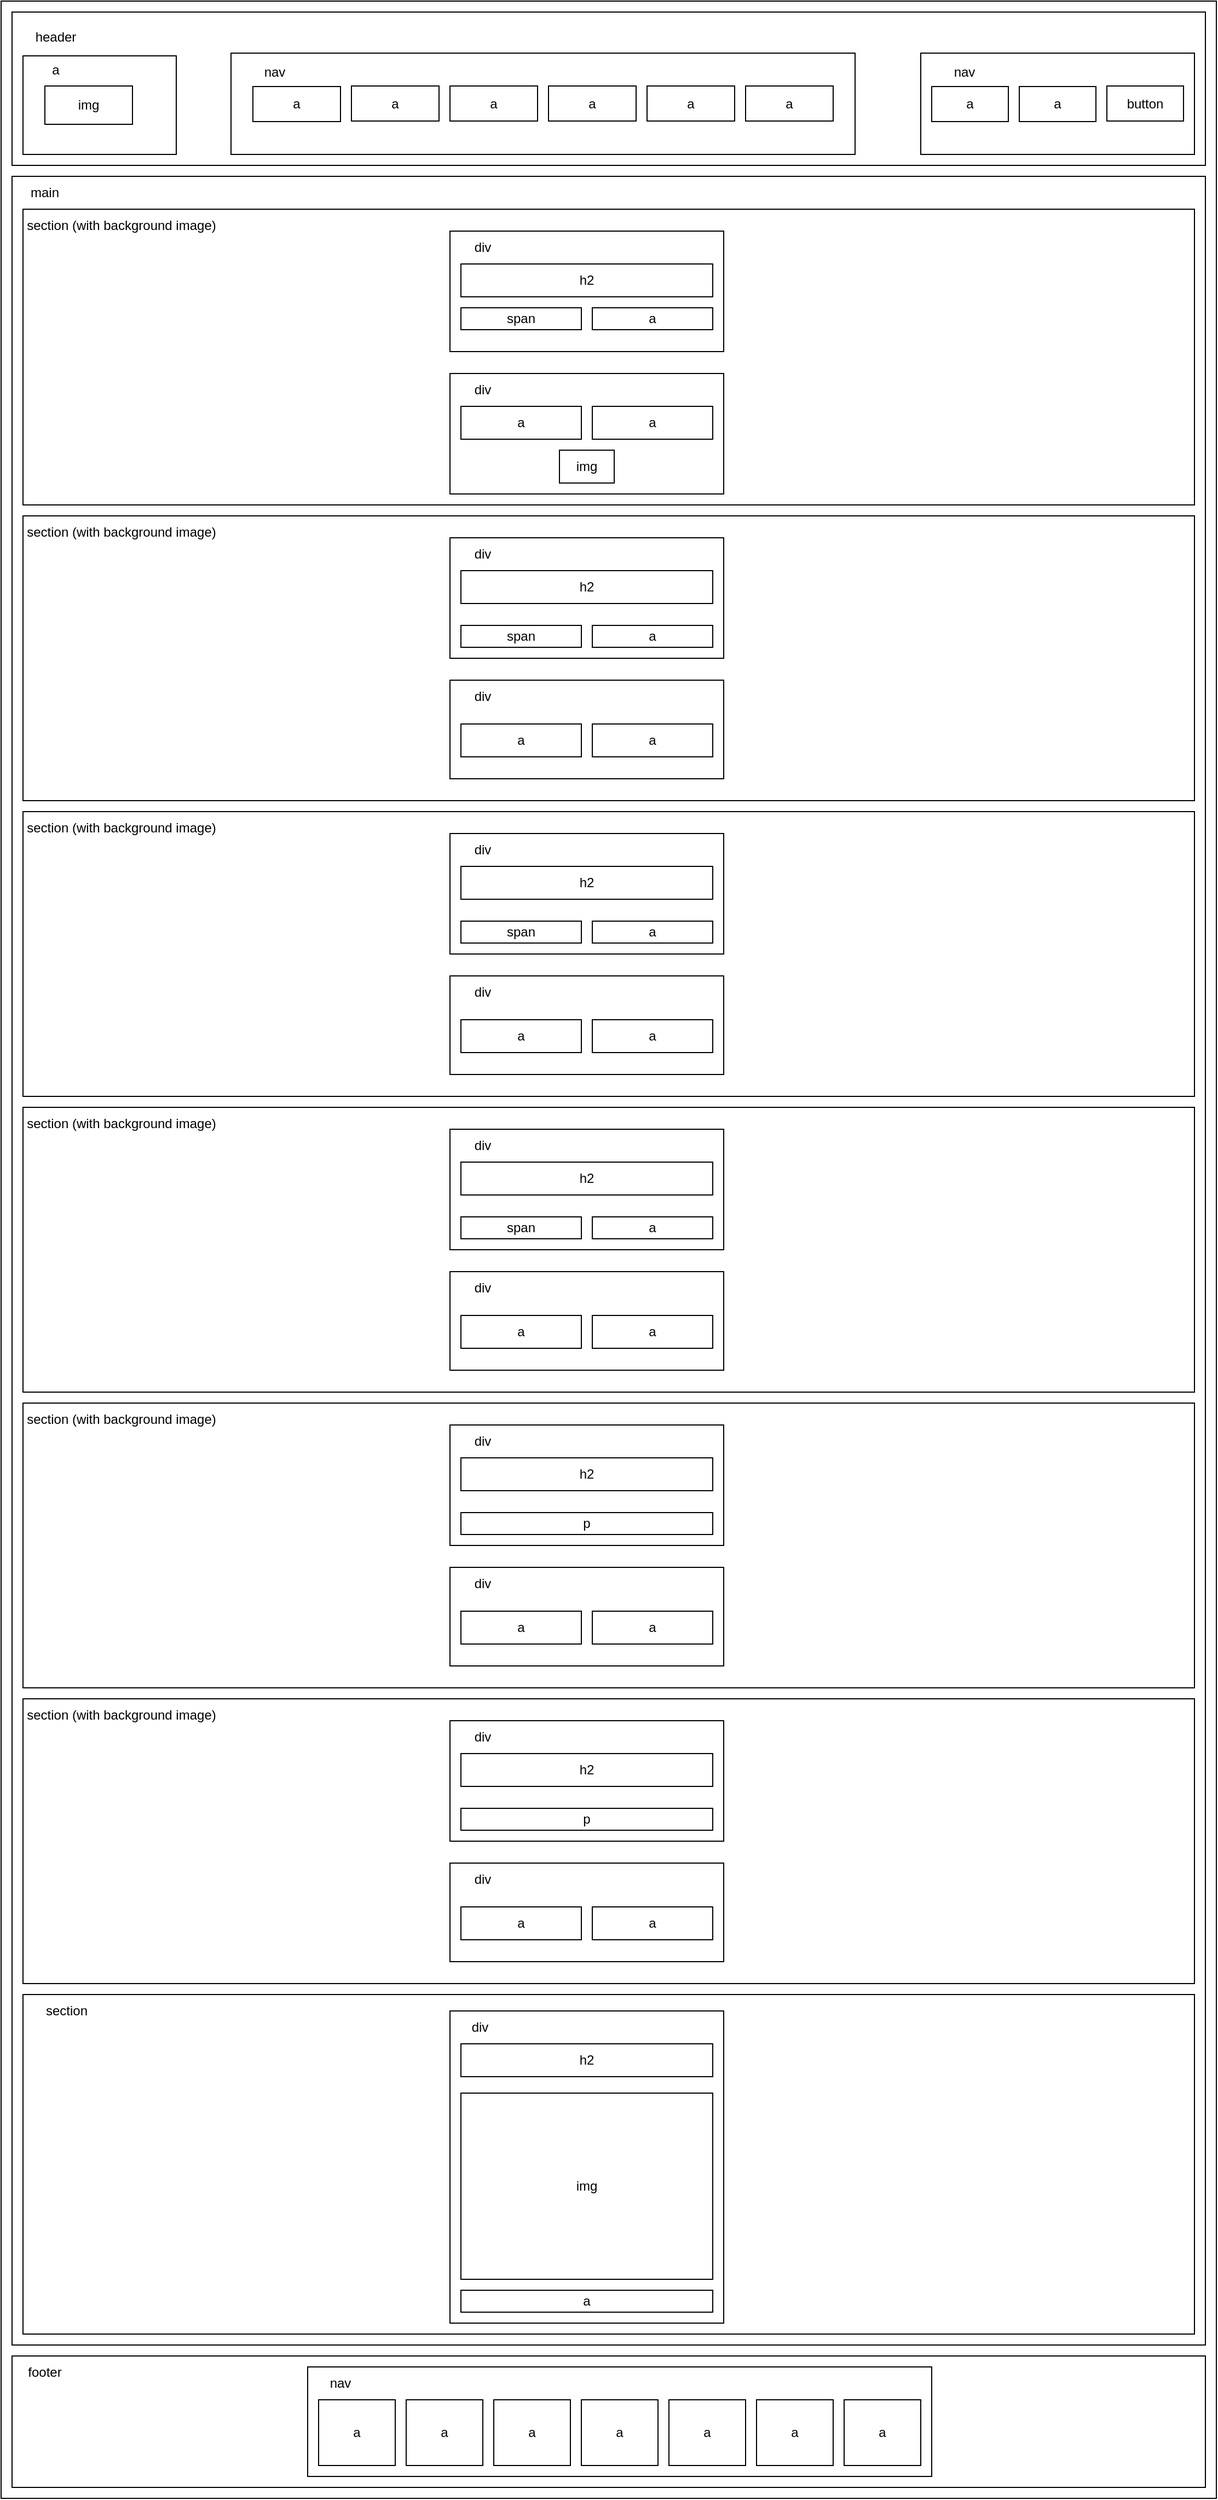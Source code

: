 <mxfile version="15.9.4" type="device"><diagram id="g-cwsMqjVNaGuo1d63YJ" name="Page-1"><mxGraphModel dx="2272" dy="1844" grid="1" gridSize="10" guides="1" tooltips="1" connect="1" arrows="1" fold="1" page="1" pageScale="1" pageWidth="850" pageHeight="1100" math="0" shadow="0"><root><mxCell id="0"/><mxCell id="1" parent="0"/><mxCell id="1sfYMG9vzPWrUoyBAxsL-1" value="" style="rounded=0;whiteSpace=wrap;html=1;" parent="1" vertex="1"><mxGeometry x="-300" y="-160" width="1110" height="2280" as="geometry"/></mxCell><mxCell id="1sfYMG9vzPWrUoyBAxsL-2" value="" style="rounded=0;whiteSpace=wrap;html=1;" parent="1" vertex="1"><mxGeometry x="-290" y="-150" width="1090" height="140" as="geometry"/></mxCell><mxCell id="1sfYMG9vzPWrUoyBAxsL-3" value="" style="rounded=0;whiteSpace=wrap;html=1;" parent="1" vertex="1"><mxGeometry x="-280" y="-110" width="140" height="90" as="geometry"/></mxCell><mxCell id="1sfYMG9vzPWrUoyBAxsL-4" value="img" style="rounded=0;whiteSpace=wrap;html=1;" parent="1" vertex="1"><mxGeometry x="-260" y="-82.5" width="80" height="35" as="geometry"/></mxCell><mxCell id="1sfYMG9vzPWrUoyBAxsL-5" value="a" style="text;html=1;strokeColor=none;fillColor=none;align=center;verticalAlign=middle;whiteSpace=wrap;rounded=0;" parent="1" vertex="1"><mxGeometry x="-280" y="-112.5" width="60" height="30" as="geometry"/></mxCell><mxCell id="1sfYMG9vzPWrUoyBAxsL-6" value="header" style="text;html=1;strokeColor=none;fillColor=none;align=center;verticalAlign=middle;whiteSpace=wrap;rounded=0;" parent="1" vertex="1"><mxGeometry x="-280" y="-142" width="60" height="30" as="geometry"/></mxCell><mxCell id="1sfYMG9vzPWrUoyBAxsL-7" value="" style="rounded=0;whiteSpace=wrap;html=1;" parent="1" vertex="1"><mxGeometry x="-90" y="-112.5" width="570" height="92.5" as="geometry"/></mxCell><mxCell id="1sfYMG9vzPWrUoyBAxsL-8" value="nav" style="text;html=1;strokeColor=none;fillColor=none;align=center;verticalAlign=middle;whiteSpace=wrap;rounded=0;" parent="1" vertex="1"><mxGeometry x="-80" y="-110" width="60" height="30" as="geometry"/></mxCell><mxCell id="1sfYMG9vzPWrUoyBAxsL-9" value="a" style="rounded=0;whiteSpace=wrap;html=1;" parent="1" vertex="1"><mxGeometry x="-70" y="-82" width="80" height="32" as="geometry"/></mxCell><mxCell id="1sfYMG9vzPWrUoyBAxsL-10" value="a" style="rounded=0;whiteSpace=wrap;html=1;" parent="1" vertex="1"><mxGeometry x="20" y="-82.5" width="80" height="32" as="geometry"/></mxCell><mxCell id="1sfYMG9vzPWrUoyBAxsL-11" value="a" style="rounded=0;whiteSpace=wrap;html=1;" parent="1" vertex="1"><mxGeometry x="110" y="-82.5" width="80" height="32" as="geometry"/></mxCell><mxCell id="1sfYMG9vzPWrUoyBAxsL-12" value="a" style="rounded=0;whiteSpace=wrap;html=1;" parent="1" vertex="1"><mxGeometry x="200" y="-82.5" width="80" height="32" as="geometry"/></mxCell><mxCell id="1sfYMG9vzPWrUoyBAxsL-13" value="a" style="rounded=0;whiteSpace=wrap;html=1;" parent="1" vertex="1"><mxGeometry x="290" y="-82.5" width="80" height="32" as="geometry"/></mxCell><mxCell id="1sfYMG9vzPWrUoyBAxsL-14" value="a" style="rounded=0;whiteSpace=wrap;html=1;" parent="1" vertex="1"><mxGeometry x="380" y="-82.5" width="80" height="32" as="geometry"/></mxCell><mxCell id="1sfYMG9vzPWrUoyBAxsL-15" value="" style="rounded=0;whiteSpace=wrap;html=1;" parent="1" vertex="1"><mxGeometry x="540" y="-112.5" width="250" height="92.5" as="geometry"/></mxCell><mxCell id="1sfYMG9vzPWrUoyBAxsL-16" value="nav" style="text;html=1;strokeColor=none;fillColor=none;align=center;verticalAlign=middle;whiteSpace=wrap;rounded=0;" parent="1" vertex="1"><mxGeometry x="550" y="-110" width="60" height="30" as="geometry"/></mxCell><mxCell id="1sfYMG9vzPWrUoyBAxsL-17" value="a&lt;span style=&quot;color: rgba(0 , 0 , 0 , 0) ; font-family: monospace ; font-size: 0px&quot;&gt;%3CmxGraphModel%3E%3Croot%3E%3CmxCell%20id%3D%220%22%2F%3E%3CmxCell%20id%3D%221%22%20parent%3D%220%22%2F%3E%3CmxCell%20id%3D%222%22%20value%3D%22a%22%20style%3D%22rounded%3D0%3BwhiteSpace%3Dwrap%3Bhtml%3D1%3B%22%20vertex%3D%221%22%20parent%3D%221%22%3E%3CmxGeometry%20x%3D%22-70%22%20y%3D%22-82%22%20width%3D%2280%22%20height%3D%2232%22%20as%3D%22geometry%22%2F%3E%3C%2FmxCell%3E%3C%2Froot%3E%3C%2FmxGraphModel%3E&lt;/span&gt;" style="rounded=0;whiteSpace=wrap;html=1;" parent="1" vertex="1"><mxGeometry x="550" y="-82" width="70" height="32" as="geometry"/></mxCell><mxCell id="1sfYMG9vzPWrUoyBAxsL-18" value="a&lt;span style=&quot;color: rgba(0 , 0 , 0 , 0) ; font-family: monospace ; font-size: 0px&quot;&gt;%3CmxGraphModel%3E%3Croot%3E%3CmxCell%20id%3D%220%22%2F%3E%3CmxCell%20id%3D%221%22%20parent%3D%220%22%2F%3E%3CmxCell%20id%3D%222%22%20value%3D%22a%22%20style%3D%22rounded%3D0%3BwhiteSpace%3Dwrap%3Bhtml%3D1%3B%22%20vertex%3D%221%22%20parent%3D%221%22%3E%3CmxGeometry%20x%3D%22-70%22%20y%3D%22-82%22%20width%3D%2280%22%20height%3D%2232%22%20as%3D%22geometry%22%2F%3E%3C%2FmxCell%3E%3C%2Froot%3E%3C%2FmxGraphModel%3E&lt;/span&gt;" style="rounded=0;whiteSpace=wrap;html=1;" parent="1" vertex="1"><mxGeometry x="630" y="-82" width="70" height="32" as="geometry"/></mxCell><mxCell id="1sfYMG9vzPWrUoyBAxsL-19" value="button" style="rounded=0;whiteSpace=wrap;html=1;" parent="1" vertex="1"><mxGeometry x="710" y="-82.5" width="70" height="32" as="geometry"/></mxCell><mxCell id="1sfYMG9vzPWrUoyBAxsL-20" value="" style="rounded=0;whiteSpace=wrap;html=1;" parent="1" vertex="1"><mxGeometry x="-290" width="1090" height="1980" as="geometry"/></mxCell><mxCell id="1sfYMG9vzPWrUoyBAxsL-21" value="main" style="text;html=1;strokeColor=none;fillColor=none;align=center;verticalAlign=middle;whiteSpace=wrap;rounded=0;" parent="1" vertex="1"><mxGeometry x="-290" width="60" height="30" as="geometry"/></mxCell><mxCell id="1sfYMG9vzPWrUoyBAxsL-22" value="" style="rounded=0;whiteSpace=wrap;html=1;" parent="1" vertex="1"><mxGeometry x="-280" y="30" width="1070" height="270" as="geometry"/></mxCell><mxCell id="1sfYMG9vzPWrUoyBAxsL-24" value="" style="rounded=0;whiteSpace=wrap;html=1;" parent="1" vertex="1"><mxGeometry x="110" y="50" width="250" height="110" as="geometry"/></mxCell><mxCell id="1sfYMG9vzPWrUoyBAxsL-25" value="h2" style="rounded=0;whiteSpace=wrap;html=1;" parent="1" vertex="1"><mxGeometry x="120" y="80" width="230" height="30" as="geometry"/></mxCell><mxCell id="1sfYMG9vzPWrUoyBAxsL-26" value="span" style="rounded=0;whiteSpace=wrap;html=1;" parent="1" vertex="1"><mxGeometry x="120" y="120" width="110" height="20" as="geometry"/></mxCell><mxCell id="1sfYMG9vzPWrUoyBAxsL-27" value="a" style="rounded=0;whiteSpace=wrap;html=1;" parent="1" vertex="1"><mxGeometry x="240" y="120" width="110" height="20" as="geometry"/></mxCell><mxCell id="1sfYMG9vzPWrUoyBAxsL-28" value="section (with background image)" style="text;html=1;strokeColor=none;fillColor=none;align=center;verticalAlign=middle;whiteSpace=wrap;rounded=0;" parent="1" vertex="1"><mxGeometry x="-280" y="30" width="180" height="30" as="geometry"/></mxCell><mxCell id="1sfYMG9vzPWrUoyBAxsL-29" value="div" style="text;html=1;strokeColor=none;fillColor=none;align=center;verticalAlign=middle;whiteSpace=wrap;rounded=0;" parent="1" vertex="1"><mxGeometry x="110" y="50" width="60" height="30" as="geometry"/></mxCell><mxCell id="1sfYMG9vzPWrUoyBAxsL-30" value="" style="rounded=0;whiteSpace=wrap;html=1;" parent="1" vertex="1"><mxGeometry x="110" y="180" width="250" height="110" as="geometry"/></mxCell><mxCell id="1sfYMG9vzPWrUoyBAxsL-32" value="div" style="text;html=1;strokeColor=none;fillColor=none;align=center;verticalAlign=middle;whiteSpace=wrap;rounded=0;" parent="1" vertex="1"><mxGeometry x="110" y="180" width="60" height="30" as="geometry"/></mxCell><mxCell id="1sfYMG9vzPWrUoyBAxsL-33" value="a" style="rounded=0;whiteSpace=wrap;html=1;" parent="1" vertex="1"><mxGeometry x="120" y="210" width="110" height="30" as="geometry"/></mxCell><mxCell id="1sfYMG9vzPWrUoyBAxsL-34" value="a" style="rounded=0;whiteSpace=wrap;html=1;" parent="1" vertex="1"><mxGeometry x="240" y="210" width="110" height="30" as="geometry"/></mxCell><mxCell id="1sfYMG9vzPWrUoyBAxsL-35" value="img" style="rounded=0;whiteSpace=wrap;html=1;" parent="1" vertex="1"><mxGeometry x="210" y="250" width="50" height="30" as="geometry"/></mxCell><mxCell id="1sfYMG9vzPWrUoyBAxsL-37" value="" style="rounded=0;whiteSpace=wrap;html=1;" parent="1" vertex="1"><mxGeometry x="-280" y="310" width="1070" height="260" as="geometry"/></mxCell><mxCell id="1sfYMG9vzPWrUoyBAxsL-38" value="" style="rounded=0;whiteSpace=wrap;html=1;" parent="1" vertex="1"><mxGeometry x="110" y="330" width="250" height="110" as="geometry"/></mxCell><mxCell id="1sfYMG9vzPWrUoyBAxsL-39" value="h2" style="rounded=0;whiteSpace=wrap;html=1;" parent="1" vertex="1"><mxGeometry x="120" y="360" width="230" height="30" as="geometry"/></mxCell><mxCell id="1sfYMG9vzPWrUoyBAxsL-40" value="span" style="rounded=0;whiteSpace=wrap;html=1;" parent="1" vertex="1"><mxGeometry x="120" y="410" width="110" height="20" as="geometry"/></mxCell><mxCell id="1sfYMG9vzPWrUoyBAxsL-41" value="a" style="rounded=0;whiteSpace=wrap;html=1;" parent="1" vertex="1"><mxGeometry x="240" y="410" width="110" height="20" as="geometry"/></mxCell><mxCell id="1sfYMG9vzPWrUoyBAxsL-42" value="div" style="text;html=1;strokeColor=none;fillColor=none;align=center;verticalAlign=middle;whiteSpace=wrap;rounded=0;" parent="1" vertex="1"><mxGeometry x="110" y="330" width="60" height="30" as="geometry"/></mxCell><mxCell id="1sfYMG9vzPWrUoyBAxsL-43" value="" style="rounded=0;whiteSpace=wrap;html=1;" parent="1" vertex="1"><mxGeometry x="110" y="460" width="250" height="90" as="geometry"/></mxCell><mxCell id="1sfYMG9vzPWrUoyBAxsL-44" value="a" style="rounded=0;whiteSpace=wrap;html=1;" parent="1" vertex="1"><mxGeometry x="120" y="500" width="110" height="30" as="geometry"/></mxCell><mxCell id="1sfYMG9vzPWrUoyBAxsL-45" value="a" style="rounded=0;whiteSpace=wrap;html=1;" parent="1" vertex="1"><mxGeometry x="240" y="500" width="110" height="30" as="geometry"/></mxCell><mxCell id="1sfYMG9vzPWrUoyBAxsL-46" value="div" style="text;html=1;strokeColor=none;fillColor=none;align=center;verticalAlign=middle;whiteSpace=wrap;rounded=0;" parent="1" vertex="1"><mxGeometry x="110" y="460" width="60" height="30" as="geometry"/></mxCell><mxCell id="1sfYMG9vzPWrUoyBAxsL-49" value="" style="rounded=0;whiteSpace=wrap;html=1;" parent="1" vertex="1"><mxGeometry x="-280" y="580" width="1070" height="260" as="geometry"/></mxCell><mxCell id="1sfYMG9vzPWrUoyBAxsL-50" value="" style="rounded=0;whiteSpace=wrap;html=1;" parent="1" vertex="1"><mxGeometry x="110" y="600" width="250" height="110" as="geometry"/></mxCell><mxCell id="1sfYMG9vzPWrUoyBAxsL-51" value="h2" style="rounded=0;whiteSpace=wrap;html=1;" parent="1" vertex="1"><mxGeometry x="120" y="630" width="230" height="30" as="geometry"/></mxCell><mxCell id="1sfYMG9vzPWrUoyBAxsL-52" value="span" style="rounded=0;whiteSpace=wrap;html=1;" parent="1" vertex="1"><mxGeometry x="120" y="680" width="110" height="20" as="geometry"/></mxCell><mxCell id="1sfYMG9vzPWrUoyBAxsL-53" value="a" style="rounded=0;whiteSpace=wrap;html=1;" parent="1" vertex="1"><mxGeometry x="240" y="680" width="110" height="20" as="geometry"/></mxCell><mxCell id="1sfYMG9vzPWrUoyBAxsL-54" value="" style="rounded=0;whiteSpace=wrap;html=1;" parent="1" vertex="1"><mxGeometry x="110" y="730" width="250" height="90" as="geometry"/></mxCell><mxCell id="1sfYMG9vzPWrUoyBAxsL-55" value="a" style="rounded=0;whiteSpace=wrap;html=1;" parent="1" vertex="1"><mxGeometry x="120" y="770" width="110" height="30" as="geometry"/></mxCell><mxCell id="1sfYMG9vzPWrUoyBAxsL-56" value="a" style="rounded=0;whiteSpace=wrap;html=1;" parent="1" vertex="1"><mxGeometry x="240" y="770" width="110" height="30" as="geometry"/></mxCell><mxCell id="1sfYMG9vzPWrUoyBAxsL-58" value="div" style="text;html=1;strokeColor=none;fillColor=none;align=center;verticalAlign=middle;whiteSpace=wrap;rounded=0;" parent="1" vertex="1"><mxGeometry x="110" y="600" width="60" height="30" as="geometry"/></mxCell><mxCell id="1sfYMG9vzPWrUoyBAxsL-59" value="div" style="text;html=1;strokeColor=none;fillColor=none;align=center;verticalAlign=middle;whiteSpace=wrap;rounded=0;" parent="1" vertex="1"><mxGeometry x="110" y="730" width="60" height="30" as="geometry"/></mxCell><mxCell id="1sfYMG9vzPWrUoyBAxsL-60" value="" style="rounded=0;whiteSpace=wrap;html=1;" parent="1" vertex="1"><mxGeometry x="-280" y="850" width="1070" height="260" as="geometry"/></mxCell><mxCell id="1sfYMG9vzPWrUoyBAxsL-61" value="" style="rounded=0;whiteSpace=wrap;html=1;" parent="1" vertex="1"><mxGeometry x="110" y="870" width="250" height="110" as="geometry"/></mxCell><mxCell id="1sfYMG9vzPWrUoyBAxsL-62" value="h2" style="rounded=0;whiteSpace=wrap;html=1;" parent="1" vertex="1"><mxGeometry x="120" y="900" width="230" height="30" as="geometry"/></mxCell><mxCell id="1sfYMG9vzPWrUoyBAxsL-63" value="span" style="rounded=0;whiteSpace=wrap;html=1;" parent="1" vertex="1"><mxGeometry x="120" y="950" width="110" height="20" as="geometry"/></mxCell><mxCell id="1sfYMG9vzPWrUoyBAxsL-64" value="a" style="rounded=0;whiteSpace=wrap;html=1;" parent="1" vertex="1"><mxGeometry x="240" y="950" width="110" height="20" as="geometry"/></mxCell><mxCell id="1sfYMG9vzPWrUoyBAxsL-65" value="" style="rounded=0;whiteSpace=wrap;html=1;" parent="1" vertex="1"><mxGeometry x="110" y="1000" width="250" height="90" as="geometry"/></mxCell><mxCell id="1sfYMG9vzPWrUoyBAxsL-66" value="a" style="rounded=0;whiteSpace=wrap;html=1;" parent="1" vertex="1"><mxGeometry x="120" y="1040" width="110" height="30" as="geometry"/></mxCell><mxCell id="1sfYMG9vzPWrUoyBAxsL-67" value="a" style="rounded=0;whiteSpace=wrap;html=1;" parent="1" vertex="1"><mxGeometry x="240" y="1040" width="110" height="30" as="geometry"/></mxCell><mxCell id="1sfYMG9vzPWrUoyBAxsL-69" value="div" style="text;html=1;strokeColor=none;fillColor=none;align=center;verticalAlign=middle;whiteSpace=wrap;rounded=0;" parent="1" vertex="1"><mxGeometry x="110" y="870" width="60" height="30" as="geometry"/></mxCell><mxCell id="1sfYMG9vzPWrUoyBAxsL-70" value="div" style="text;html=1;strokeColor=none;fillColor=none;align=center;verticalAlign=middle;whiteSpace=wrap;rounded=0;" parent="1" vertex="1"><mxGeometry x="110" y="1000" width="60" height="30" as="geometry"/></mxCell><mxCell id="1sfYMG9vzPWrUoyBAxsL-71" value="" style="rounded=0;whiteSpace=wrap;html=1;" parent="1" vertex="1"><mxGeometry x="-280" y="1120" width="1070" height="260" as="geometry"/></mxCell><mxCell id="1sfYMG9vzPWrUoyBAxsL-72" value="" style="rounded=0;whiteSpace=wrap;html=1;" parent="1" vertex="1"><mxGeometry x="110" y="1140" width="250" height="110" as="geometry"/></mxCell><mxCell id="1sfYMG9vzPWrUoyBAxsL-73" value="h2" style="rounded=0;whiteSpace=wrap;html=1;" parent="1" vertex="1"><mxGeometry x="120" y="1170" width="230" height="30" as="geometry"/></mxCell><mxCell id="1sfYMG9vzPWrUoyBAxsL-76" value="" style="rounded=0;whiteSpace=wrap;html=1;" parent="1" vertex="1"><mxGeometry x="110" y="1270" width="250" height="90" as="geometry"/></mxCell><mxCell id="1sfYMG9vzPWrUoyBAxsL-77" value="a" style="rounded=0;whiteSpace=wrap;html=1;" parent="1" vertex="1"><mxGeometry x="120" y="1310" width="110" height="30" as="geometry"/></mxCell><mxCell id="1sfYMG9vzPWrUoyBAxsL-78" value="a" style="rounded=0;whiteSpace=wrap;html=1;" parent="1" vertex="1"><mxGeometry x="240" y="1310" width="110" height="30" as="geometry"/></mxCell><mxCell id="1sfYMG9vzPWrUoyBAxsL-80" value="div" style="text;html=1;strokeColor=none;fillColor=none;align=center;verticalAlign=middle;whiteSpace=wrap;rounded=0;" parent="1" vertex="1"><mxGeometry x="110" y="1140" width="60" height="30" as="geometry"/></mxCell><mxCell id="1sfYMG9vzPWrUoyBAxsL-81" value="div" style="text;html=1;strokeColor=none;fillColor=none;align=center;verticalAlign=middle;whiteSpace=wrap;rounded=0;" parent="1" vertex="1"><mxGeometry x="110" y="1270" width="60" height="30" as="geometry"/></mxCell><mxCell id="1sfYMG9vzPWrUoyBAxsL-82" value="p" style="rounded=0;whiteSpace=wrap;html=1;" parent="1" vertex="1"><mxGeometry x="120" y="1220" width="230" height="20" as="geometry"/></mxCell><mxCell id="1sfYMG9vzPWrUoyBAxsL-83" value="" style="rounded=0;whiteSpace=wrap;html=1;" parent="1" vertex="1"><mxGeometry x="-280" y="1390" width="1070" height="260" as="geometry"/></mxCell><mxCell id="1sfYMG9vzPWrUoyBAxsL-84" value="" style="rounded=0;whiteSpace=wrap;html=1;" parent="1" vertex="1"><mxGeometry x="110" y="1410" width="250" height="110" as="geometry"/></mxCell><mxCell id="1sfYMG9vzPWrUoyBAxsL-85" value="h2" style="rounded=0;whiteSpace=wrap;html=1;" parent="1" vertex="1"><mxGeometry x="120" y="1440" width="230" height="30" as="geometry"/></mxCell><mxCell id="1sfYMG9vzPWrUoyBAxsL-86" value="" style="rounded=0;whiteSpace=wrap;html=1;" parent="1" vertex="1"><mxGeometry x="110" y="1540" width="250" height="90" as="geometry"/></mxCell><mxCell id="1sfYMG9vzPWrUoyBAxsL-87" value="a" style="rounded=0;whiteSpace=wrap;html=1;" parent="1" vertex="1"><mxGeometry x="120" y="1580" width="110" height="30" as="geometry"/></mxCell><mxCell id="1sfYMG9vzPWrUoyBAxsL-88" value="a" style="rounded=0;whiteSpace=wrap;html=1;" parent="1" vertex="1"><mxGeometry x="240" y="1580" width="110" height="30" as="geometry"/></mxCell><mxCell id="1sfYMG9vzPWrUoyBAxsL-89" value="p" style="rounded=0;whiteSpace=wrap;html=1;" parent="1" vertex="1"><mxGeometry x="120" y="1490" width="230" height="20" as="geometry"/></mxCell><mxCell id="1sfYMG9vzPWrUoyBAxsL-91" value="div" style="text;html=1;strokeColor=none;fillColor=none;align=center;verticalAlign=middle;whiteSpace=wrap;rounded=0;" parent="1" vertex="1"><mxGeometry x="110" y="1410" width="60" height="30" as="geometry"/></mxCell><mxCell id="1sfYMG9vzPWrUoyBAxsL-92" value="div" style="text;html=1;strokeColor=none;fillColor=none;align=center;verticalAlign=middle;whiteSpace=wrap;rounded=0;" parent="1" vertex="1"><mxGeometry x="110" y="1540" width="60" height="30" as="geometry"/></mxCell><mxCell id="1sfYMG9vzPWrUoyBAxsL-93" value="" style="rounded=0;whiteSpace=wrap;html=1;" parent="1" vertex="1"><mxGeometry x="-280" y="1660" width="1070" height="310" as="geometry"/></mxCell><mxCell id="1sfYMG9vzPWrUoyBAxsL-103" value="" style="rounded=0;whiteSpace=wrap;html=1;" parent="1" vertex="1"><mxGeometry x="-290" y="1990" width="1090" height="120" as="geometry"/></mxCell><mxCell id="1sfYMG9vzPWrUoyBAxsL-104" value="footer" style="text;html=1;strokeColor=none;fillColor=none;align=center;verticalAlign=middle;whiteSpace=wrap;rounded=0;" parent="1" vertex="1"><mxGeometry x="-290" y="1990" width="60" height="30" as="geometry"/></mxCell><mxCell id="1sfYMG9vzPWrUoyBAxsL-105" value="" style="rounded=0;whiteSpace=wrap;html=1;" parent="1" vertex="1"><mxGeometry x="-20" y="2000" width="570" height="100" as="geometry"/></mxCell><mxCell id="1sfYMG9vzPWrUoyBAxsL-106" value="nav" style="text;html=1;strokeColor=none;fillColor=none;align=center;verticalAlign=middle;whiteSpace=wrap;rounded=0;" parent="1" vertex="1"><mxGeometry x="-20" y="2000" width="60" height="30" as="geometry"/></mxCell><mxCell id="1sfYMG9vzPWrUoyBAxsL-107" value="a" style="rounded=0;whiteSpace=wrap;html=1;" parent="1" vertex="1"><mxGeometry x="-10" y="2030" width="70" height="60" as="geometry"/></mxCell><mxCell id="1sfYMG9vzPWrUoyBAxsL-108" value="a" style="rounded=0;whiteSpace=wrap;html=1;" parent="1" vertex="1"><mxGeometry x="70" y="2030" width="70" height="60" as="geometry"/></mxCell><mxCell id="1sfYMG9vzPWrUoyBAxsL-109" value="a" style="rounded=0;whiteSpace=wrap;html=1;" parent="1" vertex="1"><mxGeometry x="150" y="2030" width="70" height="60" as="geometry"/></mxCell><mxCell id="1sfYMG9vzPWrUoyBAxsL-110" value="a" style="rounded=0;whiteSpace=wrap;html=1;" parent="1" vertex="1"><mxGeometry x="230" y="2030" width="70" height="60" as="geometry"/></mxCell><mxCell id="1sfYMG9vzPWrUoyBAxsL-111" value="a" style="rounded=0;whiteSpace=wrap;html=1;" parent="1" vertex="1"><mxGeometry x="310" y="2030" width="70" height="60" as="geometry"/></mxCell><mxCell id="1sfYMG9vzPWrUoyBAxsL-112" value="a" style="rounded=0;whiteSpace=wrap;html=1;" parent="1" vertex="1"><mxGeometry x="390" y="2030" width="70" height="60" as="geometry"/></mxCell><mxCell id="1sfYMG9vzPWrUoyBAxsL-113" value="a" style="rounded=0;whiteSpace=wrap;html=1;" parent="1" vertex="1"><mxGeometry x="470" y="2030" width="70" height="60" as="geometry"/></mxCell><mxCell id="wgKAUveumGS2A7POiH3V-1" value="section (with background image)" style="text;html=1;strokeColor=none;fillColor=none;align=center;verticalAlign=middle;whiteSpace=wrap;rounded=0;" parent="1" vertex="1"><mxGeometry x="-280" y="310" width="180" height="30" as="geometry"/></mxCell><mxCell id="wgKAUveumGS2A7POiH3V-2" value="section (with background image)" style="text;html=1;strokeColor=none;fillColor=none;align=center;verticalAlign=middle;whiteSpace=wrap;rounded=0;" parent="1" vertex="1"><mxGeometry x="-280" y="580" width="180" height="30" as="geometry"/></mxCell><mxCell id="wgKAUveumGS2A7POiH3V-3" value="section (with background image)" style="text;html=1;strokeColor=none;fillColor=none;align=center;verticalAlign=middle;whiteSpace=wrap;rounded=0;" parent="1" vertex="1"><mxGeometry x="-280" y="850" width="180" height="30" as="geometry"/></mxCell><mxCell id="wgKAUveumGS2A7POiH3V-4" value="section (with background image)" style="text;html=1;strokeColor=none;fillColor=none;align=center;verticalAlign=middle;whiteSpace=wrap;rounded=0;" parent="1" vertex="1"><mxGeometry x="-280" y="1120" width="180" height="30" as="geometry"/></mxCell><mxCell id="wgKAUveumGS2A7POiH3V-5" value="section (with background image)" style="text;html=1;strokeColor=none;fillColor=none;align=center;verticalAlign=middle;whiteSpace=wrap;rounded=0;" parent="1" vertex="1"><mxGeometry x="-280" y="1390" width="180" height="30" as="geometry"/></mxCell><mxCell id="wgKAUveumGS2A7POiH3V-6" value="section" style="text;html=1;strokeColor=none;fillColor=none;align=center;verticalAlign=middle;whiteSpace=wrap;rounded=0;" parent="1" vertex="1"><mxGeometry x="-280" y="1660" width="80" height="30" as="geometry"/></mxCell><mxCell id="wgKAUveumGS2A7POiH3V-7" value="" style="rounded=0;whiteSpace=wrap;html=1;" parent="1" vertex="1"><mxGeometry x="110" y="1675" width="250" height="285" as="geometry"/></mxCell><mxCell id="wgKAUveumGS2A7POiH3V-9" value="h2" style="rounded=0;whiteSpace=wrap;html=1;" parent="1" vertex="1"><mxGeometry x="120" y="1705" width="230" height="30" as="geometry"/></mxCell><mxCell id="wgKAUveumGS2A7POiH3V-13" value="a" style="rounded=0;whiteSpace=wrap;html=1;" parent="1" vertex="1"><mxGeometry x="120" y="1930" width="230" height="20" as="geometry"/></mxCell><mxCell id="wgKAUveumGS2A7POiH3V-14" value="div" style="text;html=1;strokeColor=none;fillColor=none;align=center;verticalAlign=middle;whiteSpace=wrap;rounded=0;" parent="1" vertex="1"><mxGeometry x="110" y="1675" width="55" height="30" as="geometry"/></mxCell><mxCell id="wgKAUveumGS2A7POiH3V-15" value="img" style="rounded=0;whiteSpace=wrap;html=1;" parent="1" vertex="1"><mxGeometry x="120" y="1750" width="230" height="170" as="geometry"/></mxCell></root></mxGraphModel></diagram></mxfile>